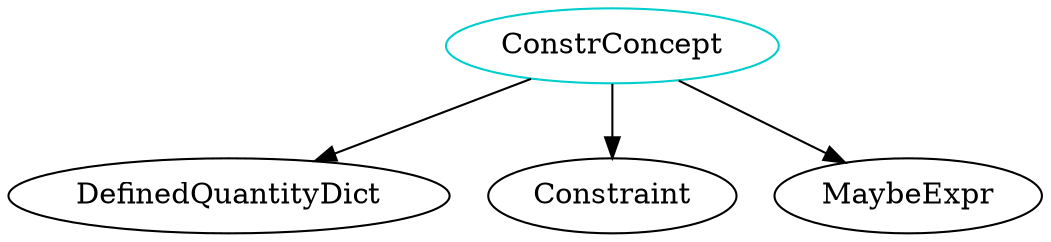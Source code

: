 digraph constrconcept{
ConstrConcept -> DefinedQuantityDict;
ConstrConcept -> Constraint;
ConstrConcept -> MaybeExpr;
ConstrConcept	[shape=oval, color=cyan3, label=ConstrConcept];
}
